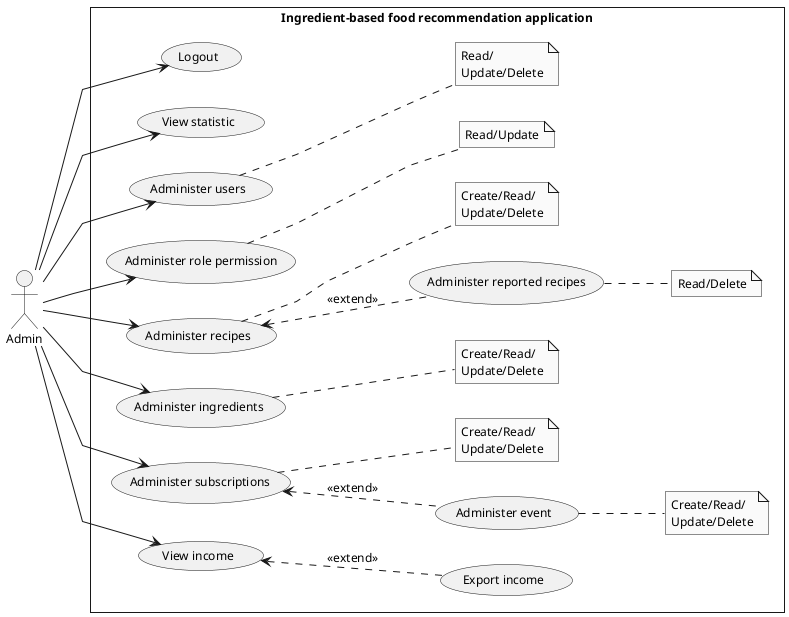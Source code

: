 @startuml AdminUsecase
skinparam style strictuml
skinparam monochrome true
skinparam linetype polyline
skinparam defaultFontSize 12
left to right direction
actor "Admin" as admin
' actor "Admin" as admin
rectangle Ingredient-based<U+0020>food<U+0020>recommendation<U+0020>application {
    usecase "Logout" as ucLogout
    usecase "View statistic" as ucViewStatistic
    usecase "Administer reported recipes" as ucAdmReportedRepices
    usecase "Administer users" as ucAdmUser
    usecase "Administer role permission" as ucAdmRolePermis
    usecase "Administer recipes" as ucAdmRecipe
    usecase "Administer ingredients" as ucAdmIngre
    usecase "Administer subscriptions" as ucAdmSubcript
    usecase "Administer event" as ucAdmEvent
    usecase "View income" as ucViewIncome
    usecase "Export income" as ucExportIncome

    note "Read/\nUpdate/Delete" as noteAdmUser
    note "Create/Read/\nUpdate/Delete" as noteAdmRecipe
    note "Create/Read/\nUpdate/Delete" as noteAdmIngre
    note "Create/Read/\nUpdate/Delete" as noteAdmSubcipt
    note "Create/Read/\nUpdate/Delete" as noteAdmEvent
    note "Read/Delete" as noteAdmReportedRecipes
    note "Read/Update" as noteAmdRolePermis

    admin --> ucAdmUser
        ucAdmUser .. noteAdmUser
    admin --> ucAdmRecipe
        ucAdmRecipe <.. ucAdmReportedRepices : <<extend>>
            ucAdmReportedRepices .. noteAdmReportedRecipes
        ucAdmRecipe .. noteAdmRecipe
    admin --> ucAdmIngre
        ucAdmIngre .. noteAdmIngre
    admin --> ucAdmRolePermis
        ucAdmRolePermis .. noteAmdRolePermis
    admin --> ucAdmSubcript
        ucAdmSubcript <.. ucAdmEvent : <<extend>>
            ucAdmEvent .. noteAdmEvent
        ucAdmSubcript .. noteAdmSubcipt
    admin --> ucViewStatistic
    admin --> ucViewIncome
        ucViewIncome <.. ucExportIncome : <<extend>>
    admin --> ucLogout

}

@enduml

